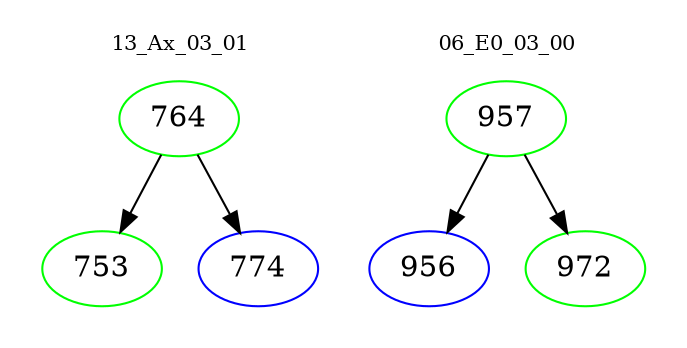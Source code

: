digraph{
subgraph cluster_0 {
color = white
label = "13_Ax_03_01";
fontsize=10;
T0_764 [label="764", color="green"]
T0_764 -> T0_753 [color="black"]
T0_753 [label="753", color="green"]
T0_764 -> T0_774 [color="black"]
T0_774 [label="774", color="blue"]
}
subgraph cluster_1 {
color = white
label = "06_E0_03_00";
fontsize=10;
T1_957 [label="957", color="green"]
T1_957 -> T1_956 [color="black"]
T1_956 [label="956", color="blue"]
T1_957 -> T1_972 [color="black"]
T1_972 [label="972", color="green"]
}
}
